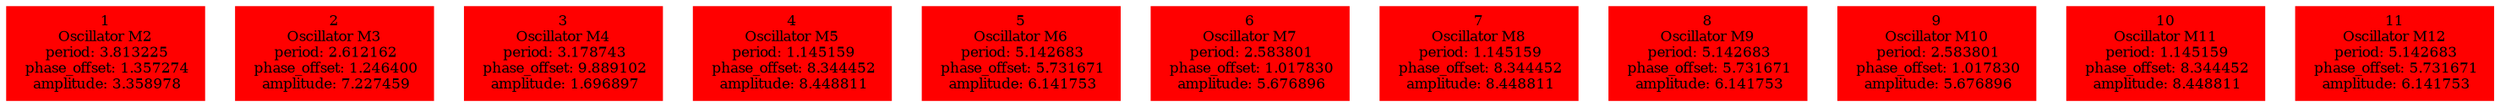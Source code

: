  digraph g{ forcelabels=true;
1 [label=<1<BR />Oscillator M2<BR /> period: 3.813225<BR /> phase_offset: 1.357274<BR /> amplitude: 3.358978>, shape=box,color=red,style=filled,fontsize=8];2 [label=<2<BR />Oscillator M3<BR /> period: 2.612162<BR /> phase_offset: 1.246400<BR /> amplitude: 7.227459>, shape=box,color=red,style=filled,fontsize=8];3 [label=<3<BR />Oscillator M4<BR /> period: 3.178743<BR /> phase_offset: 9.889102<BR /> amplitude: 1.696897>, shape=box,color=red,style=filled,fontsize=8];4 [label=<4<BR />Oscillator M5<BR /> period: 1.145159<BR /> phase_offset: 8.344452<BR /> amplitude: 8.448811>, shape=box,color=red,style=filled,fontsize=8];5 [label=<5<BR />Oscillator M6<BR /> period: 5.142683<BR /> phase_offset: 5.731671<BR /> amplitude: 6.141753>, shape=box,color=red,style=filled,fontsize=8];6 [label=<6<BR />Oscillator M7<BR /> period: 2.583801<BR /> phase_offset: 1.017830<BR /> amplitude: 5.676896>, shape=box,color=red,style=filled,fontsize=8];7 [label=<7<BR />Oscillator M8<BR /> period: 1.145159<BR /> phase_offset: 8.344452<BR /> amplitude: 8.448811>, shape=box,color=red,style=filled,fontsize=8];8 [label=<8<BR />Oscillator M9<BR /> period: 5.142683<BR /> phase_offset: 5.731671<BR /> amplitude: 6.141753>, shape=box,color=red,style=filled,fontsize=8];9 [label=<9<BR />Oscillator M10<BR /> period: 2.583801<BR /> phase_offset: 1.017830<BR /> amplitude: 5.676896>, shape=box,color=red,style=filled,fontsize=8];10 [label=<10<BR />Oscillator M11<BR /> period: 1.145159<BR /> phase_offset: 8.344452<BR /> amplitude: 8.448811>, shape=box,color=red,style=filled,fontsize=8];11 [label=<11<BR />Oscillator M12<BR /> period: 5.142683<BR /> phase_offset: 5.731671<BR /> amplitude: 6.141753>, shape=box,color=red,style=filled,fontsize=8]; }
